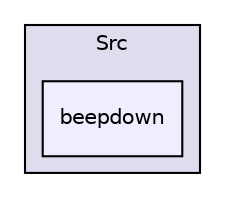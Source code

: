 digraph "E:/Documents/emu84/Src/beepdown" {
  compound=true
  node [ fontsize="10", fontname="Helvetica"];
  edge [ labelfontsize="10", labelfontname="Helvetica"];
  subgraph clusterdir_70617a7689e3ba1052ef75efeabd00df {
    graph [ bgcolor="#ddddee", pencolor="black", label="Src" fontname="Helvetica", fontsize="10", URL="dir_70617a7689e3ba1052ef75efeabd00df.html"]
  dir_59a257b96f97d75b8b7d86c203f03f3e [shape=box, label="beepdown", style="filled", fillcolor="#eeeeff", pencolor="black", URL="dir_59a257b96f97d75b8b7d86c203f03f3e.html"];
  }
}

